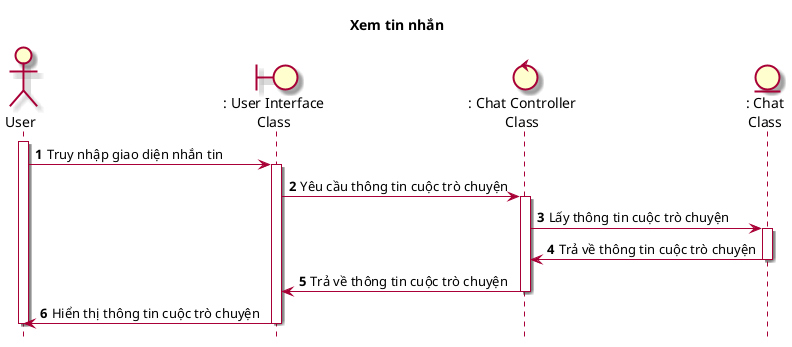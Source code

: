 @startuml SeqXemTinNhan

skin rose
hide footbox
title Xem tin nhắn

actor User as user
boundary ": User Interface\nClass" as userInterface
control ": Chat Controller\nClass" as chatController
entity ": Chat\nClass" as Chat

autonumber
user++
user -> userInterface++ : Truy nhập giao diện nhắn tin
userInterface -> chatController++ : Yêu cầu thông tin cuộc trò chuyện
chatController -> Chat++ : Lấy thông tin cuộc trò chuyện
Chat -> chatController-- : Trả về thông tin cuộc trò chuyện
chatController -> userInterface-- : Trả về thông tin cuộc trò chuyện
userInterface -> user--: Hiển thị thông tin cuộc trò chuyện
user--

@enduml